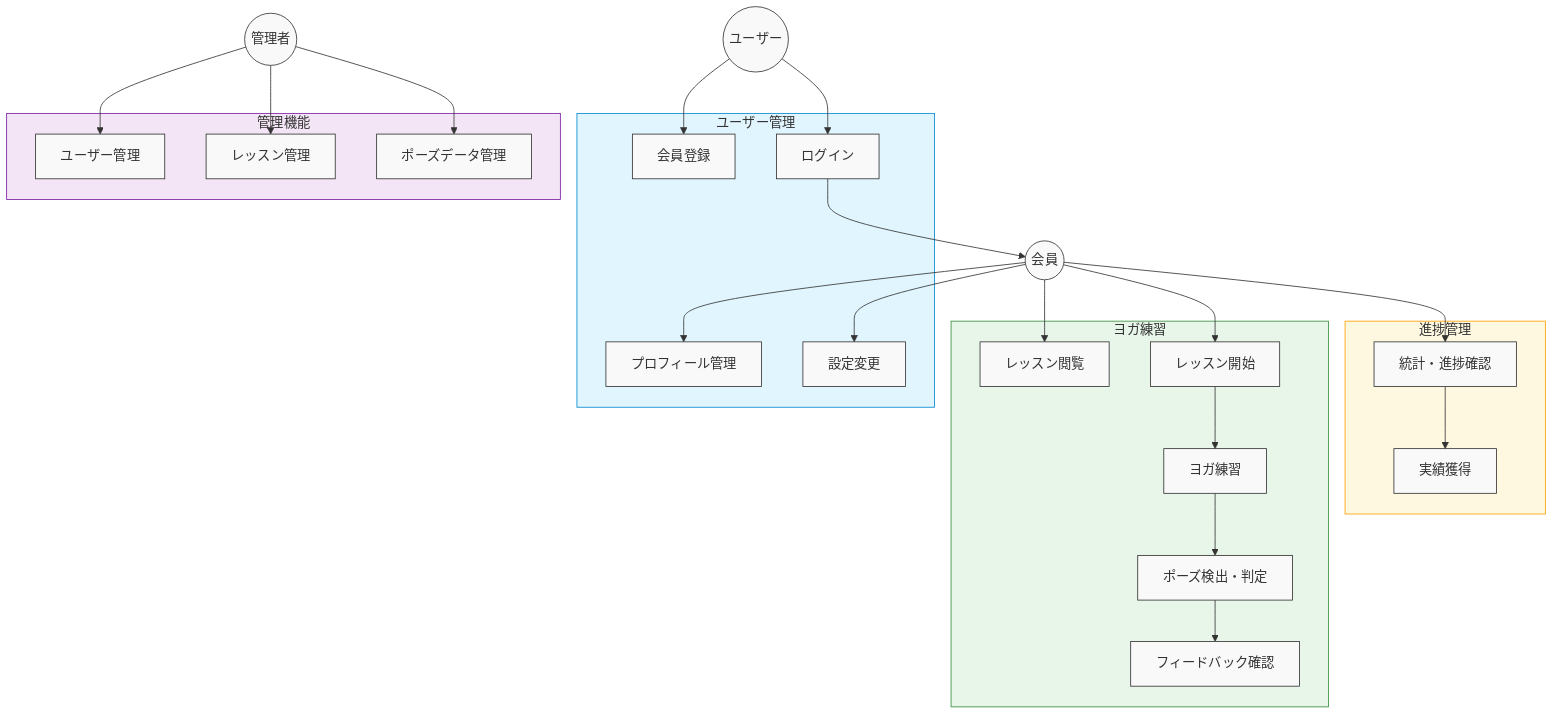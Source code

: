 flowchart TB
    %% アクター
    user((ユーザー))
    member((会員))
    admin((管理者))
    
    %% ユーザー管理関連
    register[会員登録]
    login[ログイン]
    profile[プロフィール管理]
    settings[設定変更]
    
    %% ポーズ・レッスン関連
    viewLesson[レッスン閲覧]
    startLesson[レッスン開始]
    practiceYoga[ヨガ練習]
    poseDetection[ポーズ検出・判定]
    viewFeedback[フィードバック確認]
    
    %% 進捗・実績関連
    viewStats[統計・進捗確認]
    achievement[実績獲得]
    
    %% 管理機能
    manageUsers[ユーザー管理]
    manageLessons[レッスン管理]
    managePoses[ポーズデータ管理]
    
    %% リレーションシップ
    user --> register
    user --> login
    login --> member
    
    member --> profile
    member --> settings
    member --> viewLesson
    member --> startLesson
    startLesson --> practiceYoga
    practiceYoga --> poseDetection
    poseDetection --> viewFeedback
    member --> viewStats
    viewStats --> achievement
    
    admin --> manageUsers
    admin --> manageLessons
    admin --> managePoses
    
    %% グループ化
    subgraph ユーザー管理
        register
        login
        profile
        settings
    end
    
    subgraph ヨガ練習
        viewLesson
        startLesson
        practiceYoga
        poseDetection
        viewFeedback
    end
    
    subgraph 進捗管理
        viewStats
        achievement
    end
    
    subgraph 管理機能
        manageUsers
        manageLessons
        managePoses
    end
    
    classDef default fill:#f9f9f9,stroke:#333,stroke-width:1px;
    classDef userGroup fill:#e1f5fe,stroke:#0288d1,stroke-width:1px;
    classDef yogaGroup fill:#e8f5e9,stroke:#388e3c,stroke-width:1px;
    classDef statsGroup fill:#fff8e1,stroke:#ffa000,stroke-width:1px;
    classDef adminGroup fill:#f3e5f5,stroke:#7b1fa2,stroke-width:1px;
    
    class ユーザー管理 userGroup;
    class ヨガ練習 yogaGroup;
    class 進捗管理 statsGroup;
    class 管理機能 adminGroup;